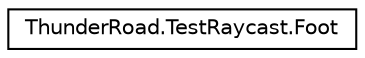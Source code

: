 digraph "Graphical Class Hierarchy"
{
 // LATEX_PDF_SIZE
  edge [fontname="Helvetica",fontsize="10",labelfontname="Helvetica",labelfontsize="10"];
  node [fontname="Helvetica",fontsize="10",shape=record];
  rankdir="LR";
  Node0 [label="ThunderRoad.TestRaycast.Foot",height=0.2,width=0.4,color="black", fillcolor="white", style="filled",URL="$class_thunder_road_1_1_test_raycast_1_1_foot.html",tooltip="Class Foot."];
}

